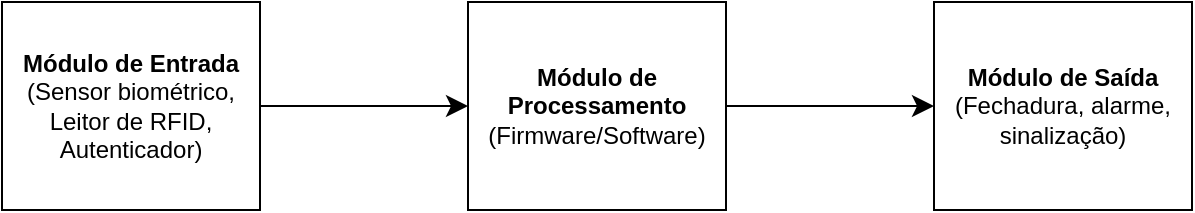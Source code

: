 <mxfile version="24.2.1" type="github">
  <diagram name="Page-1" id="Pcb8tLMMHtzgbbzyn9bM">
    <mxGraphModel dx="1384" dy="1512" grid="0" gridSize="10" guides="1" tooltips="1" connect="1" arrows="1" fold="1" page="0" pageScale="1" pageWidth="850" pageHeight="1100" math="0" shadow="0">
      <root>
        <mxCell id="0" />
        <mxCell id="1" parent="0" />
        <mxCell id="gY5CEI-izo7ZNCtMIDnW-6" value="" style="edgeStyle=none;curved=1;rounded=0;orthogonalLoop=1;jettySize=auto;html=1;fontSize=12;startSize=8;endSize=8;" edge="1" parent="1" source="gY5CEI-izo7ZNCtMIDnW-1" target="gY5CEI-izo7ZNCtMIDnW-3">
          <mxGeometry relative="1" as="geometry" />
        </mxCell>
        <mxCell id="gY5CEI-izo7ZNCtMIDnW-1" value="&lt;div&gt;&lt;b&gt;Módulo de Entrada&lt;br&gt;&lt;/b&gt;&lt;/div&gt;&lt;div&gt;(Sensor biométrico, Leitor de RFID, Autenticador)&lt;/div&gt;" style="rounded=0;whiteSpace=wrap;html=1;" vertex="1" parent="1">
          <mxGeometry x="-68" y="-649" width="129" height="104" as="geometry" />
        </mxCell>
        <mxCell id="gY5CEI-izo7ZNCtMIDnW-7" value="" style="edgeStyle=none;curved=1;rounded=0;orthogonalLoop=1;jettySize=auto;html=1;fontSize=12;startSize=8;endSize=8;" edge="1" parent="1" source="gY5CEI-izo7ZNCtMIDnW-3" target="gY5CEI-izo7ZNCtMIDnW-5">
          <mxGeometry relative="1" as="geometry" />
        </mxCell>
        <mxCell id="gY5CEI-izo7ZNCtMIDnW-3" value="&lt;div&gt;&lt;br&gt;&lt;/div&gt;&lt;div&gt;&lt;b&gt;Módulo de Processamento&lt;br&gt;&lt;/b&gt;&lt;/div&gt;&lt;div&gt;(Firmware/Software)&lt;br&gt;&lt;/div&gt;&lt;div&gt;&lt;br&gt;&lt;/div&gt;" style="rounded=0;whiteSpace=wrap;html=1;" vertex="1" parent="1">
          <mxGeometry x="165" y="-649" width="129" height="104" as="geometry" />
        </mxCell>
        <mxCell id="gY5CEI-izo7ZNCtMIDnW-5" value="&lt;div&gt;&lt;b&gt;Módulo de Saída&lt;br&gt;&lt;/b&gt;&lt;/div&gt;&lt;div&gt;(Fechadura, alarme, sinalização)&lt;/div&gt;" style="rounded=0;whiteSpace=wrap;html=1;" vertex="1" parent="1">
          <mxGeometry x="398" y="-649" width="129" height="104" as="geometry" />
        </mxCell>
      </root>
    </mxGraphModel>
  </diagram>
</mxfile>
